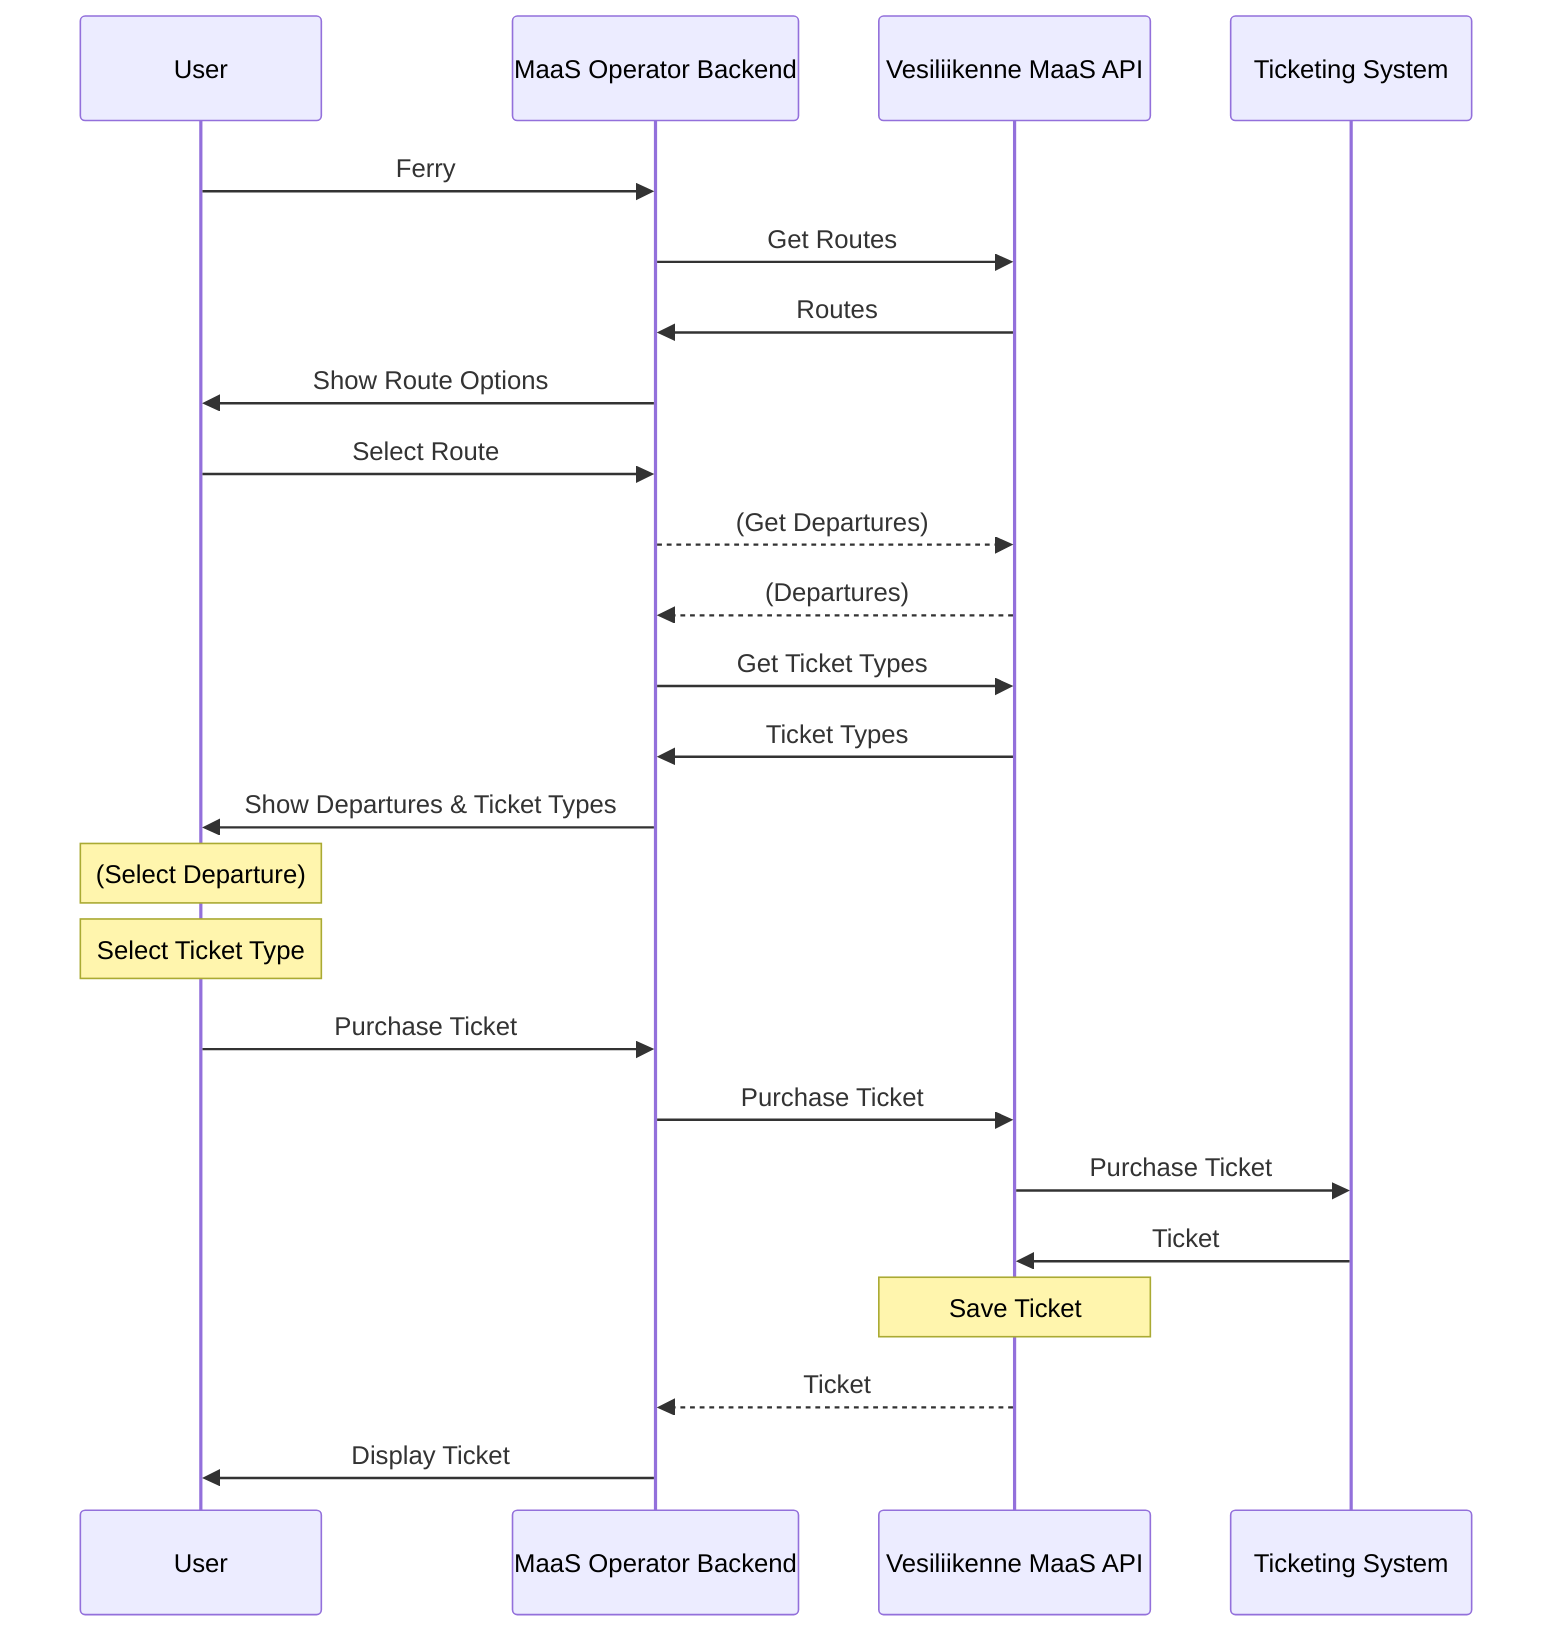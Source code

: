 sequenceDiagram
    User->>MaaS Operator Backend:Ferry
    MaaS Operator Backend->>Vesiliikenne MaaS API:Get Routes
    Vesiliikenne MaaS API->>MaaS Operator Backend:Routes
    MaaS Operator Backend->>User:Show Route Options
    User->>MaaS Operator Backend:Select Route
    MaaS Operator Backend-->>Vesiliikenne MaaS API:(Get Departures)
    Vesiliikenne MaaS API-->>MaaS Operator Backend:(Departures)
    MaaS Operator Backend->>Vesiliikenne MaaS API:Get Ticket Types
    Vesiliikenne MaaS API->>MaaS Operator Backend:Ticket Types
    MaaS Operator Backend->>User:Show Departures & Ticket Types
    Note over User:(Select Departure)
    Note over User:Select Ticket Type
    User->>MaaS Operator Backend:Purchase Ticket
    MaaS Operator Backend->>Vesiliikenne MaaS API:Purchase Ticket
    Vesiliikenne MaaS API->>Ticketing System:Purchase Ticket
    Ticketing System->>Vesiliikenne MaaS API:Ticket
    Note over Vesiliikenne MaaS API:Save Ticket
    Vesiliikenne MaaS API-->>MaaS Operator Backend:Ticket
    MaaS Operator Backend->>User:Display Ticket